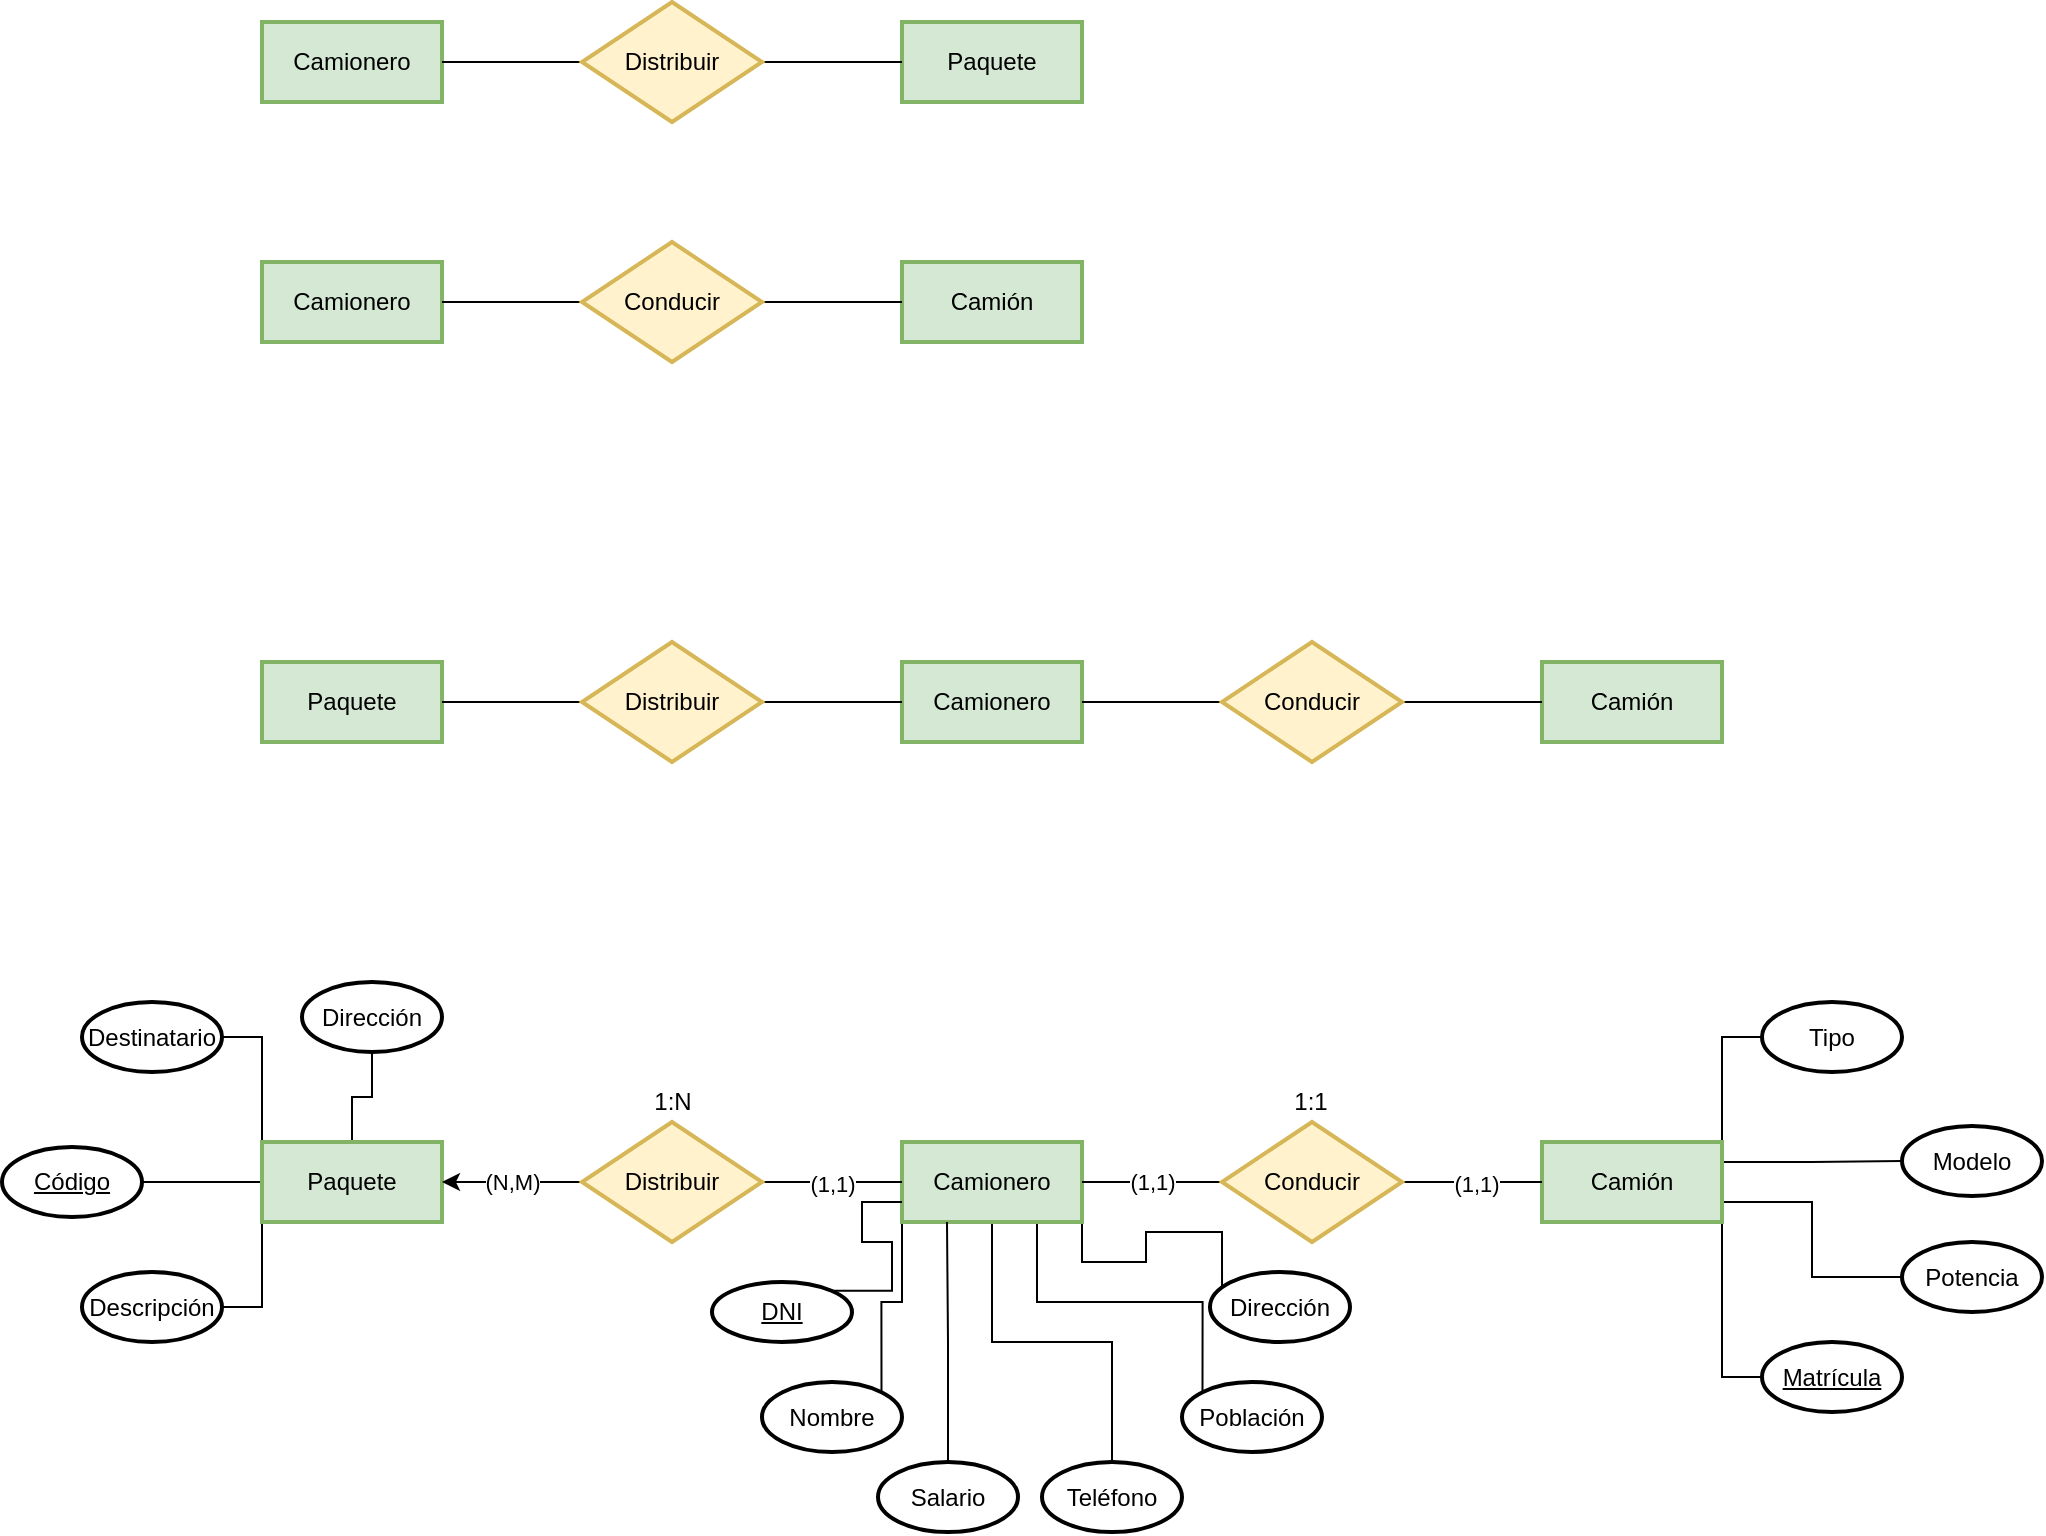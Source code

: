 <mxfile version="20.5.1" type="github">
  <diagram id="-XKuVn8wxQAQQDasz0yF" name="Página-1">
    <mxGraphModel dx="2889" dy="1112" grid="1" gridSize="10" guides="1" tooltips="1" connect="1" arrows="1" fold="1" page="1" pageScale="1" pageWidth="827" pageHeight="1169" math="0" shadow="0">
      <root>
        <mxCell id="0" />
        <mxCell id="1" parent="0" />
        <mxCell id="W7O47I2UpaikeaTK4WXI-1" value="Camionero" style="whiteSpace=wrap;html=1;align=center;fillColor=#d5e8d4;strokeColor=#82b366;strokeWidth=2;" parent="1" vertex="1">
          <mxGeometry x="80" y="120" width="90" height="40" as="geometry" />
        </mxCell>
        <mxCell id="W7O47I2UpaikeaTK4WXI-2" value="Paquete" style="whiteSpace=wrap;html=1;align=center;fillColor=#d5e8d4;strokeColor=#82b366;strokeWidth=2;" parent="1" vertex="1">
          <mxGeometry x="400" y="120" width="90" height="40" as="geometry" />
        </mxCell>
        <mxCell id="W7O47I2UpaikeaTK4WXI-4" style="edgeStyle=orthogonalEdgeStyle;rounded=0;orthogonalLoop=1;jettySize=auto;html=1;exitX=0;exitY=0.5;exitDx=0;exitDy=0;entryX=1;entryY=0.5;entryDx=0;entryDy=0;endArrow=none;endFill=0;" parent="1" source="W7O47I2UpaikeaTK4WXI-3" target="W7O47I2UpaikeaTK4WXI-1" edge="1">
          <mxGeometry relative="1" as="geometry" />
        </mxCell>
        <mxCell id="W7O47I2UpaikeaTK4WXI-5" style="edgeStyle=orthogonalEdgeStyle;rounded=0;orthogonalLoop=1;jettySize=auto;html=1;exitX=1;exitY=0.5;exitDx=0;exitDy=0;entryX=0;entryY=0.5;entryDx=0;entryDy=0;endArrow=none;endFill=0;" parent="1" source="W7O47I2UpaikeaTK4WXI-3" target="W7O47I2UpaikeaTK4WXI-2" edge="1">
          <mxGeometry relative="1" as="geometry" />
        </mxCell>
        <mxCell id="W7O47I2UpaikeaTK4WXI-3" value="Distribuir" style="shape=rhombus;perimeter=rhombusPerimeter;whiteSpace=wrap;html=1;align=center;strokeWidth=2;fillColor=#fff2cc;strokeColor=#d6b656;" parent="1" vertex="1">
          <mxGeometry x="240" y="110" width="90" height="60" as="geometry" />
        </mxCell>
        <mxCell id="W7O47I2UpaikeaTK4WXI-6" value="Camionero" style="whiteSpace=wrap;html=1;align=center;fillColor=#d5e8d4;strokeColor=#82b366;strokeWidth=2;" parent="1" vertex="1">
          <mxGeometry x="80" y="240" width="90" height="40" as="geometry" />
        </mxCell>
        <mxCell id="W7O47I2UpaikeaTK4WXI-7" value="Camión" style="whiteSpace=wrap;html=1;align=center;fillColor=#d5e8d4;strokeColor=#82b366;strokeWidth=2;" parent="1" vertex="1">
          <mxGeometry x="400" y="240" width="90" height="40" as="geometry" />
        </mxCell>
        <mxCell id="W7O47I2UpaikeaTK4WXI-8" style="edgeStyle=orthogonalEdgeStyle;rounded=0;orthogonalLoop=1;jettySize=auto;html=1;exitX=0;exitY=0.5;exitDx=0;exitDy=0;entryX=1;entryY=0.5;entryDx=0;entryDy=0;endArrow=none;endFill=0;" parent="1" source="W7O47I2UpaikeaTK4WXI-10" target="W7O47I2UpaikeaTK4WXI-6" edge="1">
          <mxGeometry relative="1" as="geometry" />
        </mxCell>
        <mxCell id="W7O47I2UpaikeaTK4WXI-9" style="edgeStyle=orthogonalEdgeStyle;rounded=0;orthogonalLoop=1;jettySize=auto;html=1;exitX=1;exitY=0.5;exitDx=0;exitDy=0;entryX=0;entryY=0.5;entryDx=0;entryDy=0;endArrow=none;endFill=0;" parent="1" source="W7O47I2UpaikeaTK4WXI-10" target="W7O47I2UpaikeaTK4WXI-7" edge="1">
          <mxGeometry relative="1" as="geometry" />
        </mxCell>
        <mxCell id="W7O47I2UpaikeaTK4WXI-10" value="Conducir" style="shape=rhombus;perimeter=rhombusPerimeter;whiteSpace=wrap;html=1;align=center;strokeWidth=2;fillColor=#fff2cc;strokeColor=#d6b656;" parent="1" vertex="1">
          <mxGeometry x="240" y="230" width="90" height="60" as="geometry" />
        </mxCell>
        <mxCell id="W7O47I2UpaikeaTK4WXI-11" value="Paquete" style="whiteSpace=wrap;html=1;align=center;fillColor=#d5e8d4;strokeColor=#82b366;strokeWidth=2;" parent="1" vertex="1">
          <mxGeometry x="80" y="440" width="90" height="40" as="geometry" />
        </mxCell>
        <mxCell id="W7O47I2UpaikeaTK4WXI-12" value="Camionero" style="whiteSpace=wrap;html=1;align=center;fillColor=#d5e8d4;strokeColor=#82b366;strokeWidth=2;" parent="1" vertex="1">
          <mxGeometry x="400" y="440" width="90" height="40" as="geometry" />
        </mxCell>
        <mxCell id="W7O47I2UpaikeaTK4WXI-13" style="edgeStyle=orthogonalEdgeStyle;rounded=0;orthogonalLoop=1;jettySize=auto;html=1;exitX=0;exitY=0.5;exitDx=0;exitDy=0;entryX=1;entryY=0.5;entryDx=0;entryDy=0;endArrow=none;endFill=0;" parent="1" source="W7O47I2UpaikeaTK4WXI-15" target="W7O47I2UpaikeaTK4WXI-11" edge="1">
          <mxGeometry relative="1" as="geometry" />
        </mxCell>
        <mxCell id="W7O47I2UpaikeaTK4WXI-14" style="edgeStyle=orthogonalEdgeStyle;rounded=0;orthogonalLoop=1;jettySize=auto;html=1;exitX=1;exitY=0.5;exitDx=0;exitDy=0;entryX=0;entryY=0.5;entryDx=0;entryDy=0;endArrow=none;endFill=0;" parent="1" source="W7O47I2UpaikeaTK4WXI-15" target="W7O47I2UpaikeaTK4WXI-12" edge="1">
          <mxGeometry relative="1" as="geometry" />
        </mxCell>
        <mxCell id="W7O47I2UpaikeaTK4WXI-15" value="Distribuir" style="shape=rhombus;perimeter=rhombusPerimeter;whiteSpace=wrap;html=1;align=center;strokeWidth=2;fillColor=#fff2cc;strokeColor=#d6b656;" parent="1" vertex="1">
          <mxGeometry x="240" y="430" width="90" height="60" as="geometry" />
        </mxCell>
        <mxCell id="W7O47I2UpaikeaTK4WXI-16" value="Camión" style="whiteSpace=wrap;html=1;align=center;fillColor=#d5e8d4;strokeColor=#82b366;strokeWidth=2;" parent="1" vertex="1">
          <mxGeometry x="720" y="440" width="90" height="40" as="geometry" />
        </mxCell>
        <mxCell id="W7O47I2UpaikeaTK4WXI-17" style="edgeStyle=orthogonalEdgeStyle;rounded=0;orthogonalLoop=1;jettySize=auto;html=1;exitX=1;exitY=0.5;exitDx=0;exitDy=0;entryX=0;entryY=0.5;entryDx=0;entryDy=0;endArrow=none;endFill=0;" parent="1" source="W7O47I2UpaikeaTK4WXI-18" target="W7O47I2UpaikeaTK4WXI-16" edge="1">
          <mxGeometry relative="1" as="geometry" />
        </mxCell>
        <mxCell id="W7O47I2UpaikeaTK4WXI-19" style="edgeStyle=orthogonalEdgeStyle;rounded=0;orthogonalLoop=1;jettySize=auto;html=1;exitX=0;exitY=0.5;exitDx=0;exitDy=0;entryX=1;entryY=0.5;entryDx=0;entryDy=0;endArrow=none;endFill=0;" parent="1" source="W7O47I2UpaikeaTK4WXI-18" target="W7O47I2UpaikeaTK4WXI-12" edge="1">
          <mxGeometry relative="1" as="geometry" />
        </mxCell>
        <mxCell id="W7O47I2UpaikeaTK4WXI-18" value="Conducir" style="shape=rhombus;perimeter=rhombusPerimeter;whiteSpace=wrap;html=1;align=center;strokeWidth=2;fillColor=#fff2cc;strokeColor=#d6b656;" parent="1" vertex="1">
          <mxGeometry x="560" y="430" width="90" height="60" as="geometry" />
        </mxCell>
        <mxCell id="W7O47I2UpaikeaTK4WXI-69" style="edgeStyle=orthogonalEdgeStyle;rounded=0;orthogonalLoop=1;jettySize=auto;html=1;exitX=0;exitY=1;exitDx=0;exitDy=0;entryX=1;entryY=0.5;entryDx=0;entryDy=0;endArrow=none;endFill=0;" parent="1" source="W7O47I2UpaikeaTK4WXI-20" target="W7O47I2UpaikeaTK4WXI-65" edge="1">
          <mxGeometry relative="1" as="geometry" />
        </mxCell>
        <mxCell id="W7O47I2UpaikeaTK4WXI-70" style="edgeStyle=orthogonalEdgeStyle;rounded=0;orthogonalLoop=1;jettySize=auto;html=1;exitX=0;exitY=0.5;exitDx=0;exitDy=0;entryX=1;entryY=0.5;entryDx=0;entryDy=0;endArrow=none;endFill=0;" parent="1" source="W7O47I2UpaikeaTK4WXI-20" target="W7O47I2UpaikeaTK4WXI-66" edge="1">
          <mxGeometry relative="1" as="geometry" />
        </mxCell>
        <mxCell id="W7O47I2UpaikeaTK4WXI-71" style="edgeStyle=orthogonalEdgeStyle;rounded=0;orthogonalLoop=1;jettySize=auto;html=1;exitX=0;exitY=0;exitDx=0;exitDy=0;entryX=1;entryY=0.5;entryDx=0;entryDy=0;endArrow=none;endFill=0;" parent="1" source="W7O47I2UpaikeaTK4WXI-20" target="W7O47I2UpaikeaTK4WXI-67" edge="1">
          <mxGeometry relative="1" as="geometry" />
        </mxCell>
        <mxCell id="EpX7aEq_GS1WNeSvcHuL-1" style="edgeStyle=orthogonalEdgeStyle;rounded=0;orthogonalLoop=1;jettySize=auto;html=1;exitX=0.5;exitY=0;exitDx=0;exitDy=0;entryX=0.5;entryY=1;entryDx=0;entryDy=0;endArrow=none;endFill=0;" edge="1" parent="1" source="W7O47I2UpaikeaTK4WXI-20" target="W7O47I2UpaikeaTK4WXI-64">
          <mxGeometry relative="1" as="geometry" />
        </mxCell>
        <mxCell id="W7O47I2UpaikeaTK4WXI-20" value="Paquete" style="whiteSpace=wrap;html=1;align=center;fillColor=#d5e8d4;strokeColor=#82b366;strokeWidth=2;" parent="1" vertex="1">
          <mxGeometry x="80" y="680" width="90" height="40" as="geometry" />
        </mxCell>
        <mxCell id="W7O47I2UpaikeaTK4WXI-58" style="edgeStyle=orthogonalEdgeStyle;rounded=0;orthogonalLoop=1;jettySize=auto;html=1;exitX=1;exitY=1;exitDx=0;exitDy=0;entryX=0.086;entryY=0.429;entryDx=0;entryDy=0;entryPerimeter=0;endArrow=none;endFill=0;" parent="1" source="W7O47I2UpaikeaTK4WXI-21" target="W7O47I2UpaikeaTK4WXI-55" edge="1">
          <mxGeometry relative="1" as="geometry" />
        </mxCell>
        <mxCell id="W7O47I2UpaikeaTK4WXI-59" style="edgeStyle=orthogonalEdgeStyle;rounded=0;orthogonalLoop=1;jettySize=auto;html=1;exitX=0.75;exitY=1;exitDx=0;exitDy=0;entryX=0;entryY=0;entryDx=0;entryDy=0;endArrow=none;endFill=0;" parent="1" source="W7O47I2UpaikeaTK4WXI-21" target="W7O47I2UpaikeaTK4WXI-56" edge="1">
          <mxGeometry relative="1" as="geometry" />
        </mxCell>
        <mxCell id="W7O47I2UpaikeaTK4WXI-60" style="edgeStyle=orthogonalEdgeStyle;rounded=0;orthogonalLoop=1;jettySize=auto;html=1;exitX=0.5;exitY=1;exitDx=0;exitDy=0;endArrow=none;endFill=0;" parent="1" source="W7O47I2UpaikeaTK4WXI-21" target="W7O47I2UpaikeaTK4WXI-54" edge="1">
          <mxGeometry relative="1" as="geometry" />
        </mxCell>
        <mxCell id="W7O47I2UpaikeaTK4WXI-62" style="edgeStyle=orthogonalEdgeStyle;rounded=0;orthogonalLoop=1;jettySize=auto;html=1;exitX=0;exitY=1;exitDx=0;exitDy=0;entryX=1;entryY=0;entryDx=0;entryDy=0;endArrow=none;endFill=0;" parent="1" source="W7O47I2UpaikeaTK4WXI-21" target="W7O47I2UpaikeaTK4WXI-52" edge="1">
          <mxGeometry relative="1" as="geometry" />
        </mxCell>
        <mxCell id="W7O47I2UpaikeaTK4WXI-21" value="Camionero" style="whiteSpace=wrap;html=1;align=center;fillColor=#d5e8d4;strokeColor=#82b366;strokeWidth=2;" parent="1" vertex="1">
          <mxGeometry x="400" y="680" width="90" height="40" as="geometry" />
        </mxCell>
        <mxCell id="W7O47I2UpaikeaTK4WXI-22" style="edgeStyle=orthogonalEdgeStyle;rounded=0;orthogonalLoop=1;jettySize=auto;html=1;exitX=0;exitY=0.5;exitDx=0;exitDy=0;entryX=1;entryY=0.5;entryDx=0;entryDy=0;endArrow=classic;endFill=1;" parent="1" source="W7O47I2UpaikeaTK4WXI-24" target="W7O47I2UpaikeaTK4WXI-20" edge="1">
          <mxGeometry relative="1" as="geometry" />
        </mxCell>
        <mxCell id="W7O47I2UpaikeaTK4WXI-30" value="(N,M)" style="edgeLabel;html=1;align=center;verticalAlign=middle;resizable=0;points=[];" parent="W7O47I2UpaikeaTK4WXI-22" vertex="1" connectable="0">
          <mxGeometry x="-0.068" relative="1" as="geometry">
            <mxPoint x="-3" as="offset" />
          </mxGeometry>
        </mxCell>
        <mxCell id="W7O47I2UpaikeaTK4WXI-23" style="edgeStyle=orthogonalEdgeStyle;rounded=0;orthogonalLoop=1;jettySize=auto;html=1;exitX=1;exitY=0.5;exitDx=0;exitDy=0;entryX=0;entryY=0.5;entryDx=0;entryDy=0;endArrow=none;endFill=0;" parent="1" source="W7O47I2UpaikeaTK4WXI-24" target="W7O47I2UpaikeaTK4WXI-21" edge="1">
          <mxGeometry relative="1" as="geometry" />
        </mxCell>
        <mxCell id="W7O47I2UpaikeaTK4WXI-29" value="(1,1)" style="edgeLabel;html=1;align=center;verticalAlign=middle;resizable=0;points=[];" parent="W7O47I2UpaikeaTK4WXI-23" vertex="1" connectable="0">
          <mxGeometry x="0.088" y="-1" relative="1" as="geometry">
            <mxPoint x="-3" as="offset" />
          </mxGeometry>
        </mxCell>
        <mxCell id="W7O47I2UpaikeaTK4WXI-24" value="Distribuir" style="shape=rhombus;perimeter=rhombusPerimeter;whiteSpace=wrap;html=1;align=center;strokeWidth=2;fillColor=#fff2cc;strokeColor=#d6b656;" parent="1" vertex="1">
          <mxGeometry x="240" y="670" width="90" height="60" as="geometry" />
        </mxCell>
        <mxCell id="W7O47I2UpaikeaTK4WXI-77" style="edgeStyle=orthogonalEdgeStyle;rounded=0;orthogonalLoop=1;jettySize=auto;html=1;exitX=1;exitY=1;exitDx=0;exitDy=0;entryX=0;entryY=0.5;entryDx=0;entryDy=0;endArrow=none;endFill=0;" parent="1" source="W7O47I2UpaikeaTK4WXI-25" target="W7O47I2UpaikeaTK4WXI-73" edge="1">
          <mxGeometry relative="1" as="geometry" />
        </mxCell>
        <mxCell id="W7O47I2UpaikeaTK4WXI-78" style="edgeStyle=orthogonalEdgeStyle;rounded=0;orthogonalLoop=1;jettySize=auto;html=1;exitX=1;exitY=0.75;exitDx=0;exitDy=0;entryX=0;entryY=0.5;entryDx=0;entryDy=0;endArrow=none;endFill=0;" parent="1" source="W7O47I2UpaikeaTK4WXI-25" target="W7O47I2UpaikeaTK4WXI-75" edge="1">
          <mxGeometry relative="1" as="geometry" />
        </mxCell>
        <mxCell id="W7O47I2UpaikeaTK4WXI-79" style="edgeStyle=orthogonalEdgeStyle;rounded=0;orthogonalLoop=1;jettySize=auto;html=1;exitX=1;exitY=0.25;exitDx=0;exitDy=0;entryX=0;entryY=0.5;entryDx=0;entryDy=0;endArrow=none;endFill=0;" parent="1" source="W7O47I2UpaikeaTK4WXI-25" target="W7O47I2UpaikeaTK4WXI-76" edge="1">
          <mxGeometry relative="1" as="geometry" />
        </mxCell>
        <mxCell id="W7O47I2UpaikeaTK4WXI-80" style="edgeStyle=orthogonalEdgeStyle;rounded=0;orthogonalLoop=1;jettySize=auto;html=1;exitX=1;exitY=0;exitDx=0;exitDy=0;entryX=0;entryY=0.5;entryDx=0;entryDy=0;endArrow=none;endFill=0;" parent="1" source="W7O47I2UpaikeaTK4WXI-25" target="W7O47I2UpaikeaTK4WXI-74" edge="1">
          <mxGeometry relative="1" as="geometry" />
        </mxCell>
        <mxCell id="W7O47I2UpaikeaTK4WXI-25" value="Camión" style="whiteSpace=wrap;html=1;align=center;fillColor=#d5e8d4;strokeColor=#82b366;strokeWidth=2;" parent="1" vertex="1">
          <mxGeometry x="720" y="680" width="90" height="40" as="geometry" />
        </mxCell>
        <mxCell id="W7O47I2UpaikeaTK4WXI-26" style="edgeStyle=orthogonalEdgeStyle;rounded=0;orthogonalLoop=1;jettySize=auto;html=1;exitX=1;exitY=0.5;exitDx=0;exitDy=0;entryX=0;entryY=0.5;entryDx=0;entryDy=0;endArrow=none;endFill=0;" parent="1" source="W7O47I2UpaikeaTK4WXI-28" target="W7O47I2UpaikeaTK4WXI-25" edge="1">
          <mxGeometry relative="1" as="geometry" />
        </mxCell>
        <mxCell id="W7O47I2UpaikeaTK4WXI-32" value="(1,1)" style="edgeLabel;html=1;align=center;verticalAlign=middle;resizable=0;points=[];" parent="W7O47I2UpaikeaTK4WXI-26" vertex="1" connectable="0">
          <mxGeometry x="0.046" y="-1" relative="1" as="geometry">
            <mxPoint as="offset" />
          </mxGeometry>
        </mxCell>
        <mxCell id="W7O47I2UpaikeaTK4WXI-27" style="edgeStyle=orthogonalEdgeStyle;rounded=0;orthogonalLoop=1;jettySize=auto;html=1;exitX=0;exitY=0.5;exitDx=0;exitDy=0;entryX=1;entryY=0.5;entryDx=0;entryDy=0;endArrow=none;endFill=0;" parent="1" source="W7O47I2UpaikeaTK4WXI-28" target="W7O47I2UpaikeaTK4WXI-21" edge="1">
          <mxGeometry relative="1" as="geometry" />
        </mxCell>
        <mxCell id="W7O47I2UpaikeaTK4WXI-33" value="(1,1)" style="edgeLabel;html=1;align=center;verticalAlign=middle;resizable=0;points=[];" parent="W7O47I2UpaikeaTK4WXI-27" vertex="1" connectable="0">
          <mxGeometry x="-0.086" y="1" relative="1" as="geometry">
            <mxPoint x="-3" y="-1" as="offset" />
          </mxGeometry>
        </mxCell>
        <mxCell id="W7O47I2UpaikeaTK4WXI-28" value="Conducir" style="shape=rhombus;perimeter=rhombusPerimeter;whiteSpace=wrap;html=1;align=center;strokeWidth=2;fillColor=#fff2cc;strokeColor=#d6b656;" parent="1" vertex="1">
          <mxGeometry x="560" y="670" width="90" height="60" as="geometry" />
        </mxCell>
        <mxCell id="W7O47I2UpaikeaTK4WXI-36" value="&lt;div&gt;1:1&lt;/div&gt;" style="text;html=1;align=center;verticalAlign=middle;resizable=0;points=[];autosize=1;strokeColor=none;fillColor=none;" parent="1" vertex="1">
          <mxGeometry x="584" y="645" width="40" height="30" as="geometry" />
        </mxCell>
        <mxCell id="W7O47I2UpaikeaTK4WXI-37" value="1:N" style="text;html=1;align=center;verticalAlign=middle;resizable=0;points=[];autosize=1;strokeColor=none;fillColor=none;" parent="1" vertex="1">
          <mxGeometry x="265" y="645" width="40" height="30" as="geometry" />
        </mxCell>
        <mxCell id="W7O47I2UpaikeaTK4WXI-63" style="edgeStyle=orthogonalEdgeStyle;rounded=0;orthogonalLoop=1;jettySize=auto;html=1;exitX=1;exitY=0;exitDx=0;exitDy=0;entryX=0;entryY=0.75;entryDx=0;entryDy=0;endArrow=none;endFill=0;" parent="1" source="W7O47I2UpaikeaTK4WXI-39" target="W7O47I2UpaikeaTK4WXI-21" edge="1">
          <mxGeometry relative="1" as="geometry" />
        </mxCell>
        <mxCell id="W7O47I2UpaikeaTK4WXI-39" value="DNI" style="ellipse;whiteSpace=wrap;html=1;align=center;fontStyle=4;strokeWidth=2;fillColor=#FFFFFF;strokeColor=#000000;" parent="1" vertex="1">
          <mxGeometry x="305" y="750" width="70" height="30" as="geometry" />
        </mxCell>
        <mxCell id="W7O47I2UpaikeaTK4WXI-52" value="Nombre" style="ellipse;whiteSpace=wrap;html=1;align=center;strokeColor=#000000;strokeWidth=2;fillColor=#FFFFFF;" parent="1" vertex="1">
          <mxGeometry x="330" y="800" width="70" height="35" as="geometry" />
        </mxCell>
        <mxCell id="W7O47I2UpaikeaTK4WXI-54" value="Teléfono" style="ellipse;whiteSpace=wrap;html=1;align=center;strokeColor=#000000;strokeWidth=2;fillColor=#FFFFFF;" parent="1" vertex="1">
          <mxGeometry x="470" y="840" width="70" height="35" as="geometry" />
        </mxCell>
        <mxCell id="W7O47I2UpaikeaTK4WXI-55" value="Dirección" style="ellipse;whiteSpace=wrap;html=1;align=center;strokeColor=#000000;strokeWidth=2;fillColor=#FFFFFF;" parent="1" vertex="1">
          <mxGeometry x="554" y="745" width="70" height="35" as="geometry" />
        </mxCell>
        <mxCell id="W7O47I2UpaikeaTK4WXI-56" value="Población" style="ellipse;whiteSpace=wrap;html=1;align=center;strokeColor=#000000;strokeWidth=2;fillColor=#FFFFFF;" parent="1" vertex="1">
          <mxGeometry x="540" y="800" width="70" height="35" as="geometry" />
        </mxCell>
        <mxCell id="W7O47I2UpaikeaTK4WXI-61" style="edgeStyle=orthogonalEdgeStyle;rounded=0;orthogonalLoop=1;jettySize=auto;html=1;exitX=0.5;exitY=0;exitDx=0;exitDy=0;entryX=0.25;entryY=1;entryDx=0;entryDy=0;endArrow=none;endFill=0;" parent="1" source="W7O47I2UpaikeaTK4WXI-57" target="W7O47I2UpaikeaTK4WXI-21" edge="1">
          <mxGeometry relative="1" as="geometry" />
        </mxCell>
        <mxCell id="W7O47I2UpaikeaTK4WXI-57" value="Salario" style="ellipse;whiteSpace=wrap;html=1;align=center;strokeColor=#000000;strokeWidth=2;fillColor=#FFFFFF;" parent="1" vertex="1">
          <mxGeometry x="388" y="840" width="70" height="35" as="geometry" />
        </mxCell>
        <mxCell id="W7O47I2UpaikeaTK4WXI-64" value="Dirección" style="ellipse;whiteSpace=wrap;html=1;align=center;strokeColor=#000000;strokeWidth=2;fillColor=#FFFFFF;" parent="1" vertex="1">
          <mxGeometry x="100" y="600" width="70" height="35" as="geometry" />
        </mxCell>
        <mxCell id="W7O47I2UpaikeaTK4WXI-65" value="Descripción" style="ellipse;whiteSpace=wrap;html=1;align=center;strokeColor=#000000;strokeWidth=2;fillColor=#FFFFFF;" parent="1" vertex="1">
          <mxGeometry x="-10" y="745" width="70" height="35" as="geometry" />
        </mxCell>
        <mxCell id="W7O47I2UpaikeaTK4WXI-66" value="Código" style="ellipse;whiteSpace=wrap;html=1;align=center;strokeColor=#000000;strokeWidth=2;fillColor=#FFFFFF;fontStyle=4" parent="1" vertex="1">
          <mxGeometry x="-50" y="682.5" width="70" height="35" as="geometry" />
        </mxCell>
        <mxCell id="W7O47I2UpaikeaTK4WXI-67" value="Destinatario" style="ellipse;whiteSpace=wrap;html=1;align=center;strokeColor=#000000;strokeWidth=2;fillColor=#FFFFFF;" parent="1" vertex="1">
          <mxGeometry x="-10" y="610" width="70" height="35" as="geometry" />
        </mxCell>
        <mxCell id="W7O47I2UpaikeaTK4WXI-73" value="&lt;u&gt;Matrícula&lt;/u&gt;" style="ellipse;whiteSpace=wrap;html=1;align=center;strokeColor=#000000;strokeWidth=2;fillColor=#FFFFFF;" parent="1" vertex="1">
          <mxGeometry x="830" y="780" width="70" height="35" as="geometry" />
        </mxCell>
        <mxCell id="W7O47I2UpaikeaTK4WXI-74" value="Tipo" style="ellipse;whiteSpace=wrap;html=1;align=center;strokeColor=#000000;strokeWidth=2;fillColor=#FFFFFF;" parent="1" vertex="1">
          <mxGeometry x="830" y="610" width="70" height="35" as="geometry" />
        </mxCell>
        <mxCell id="W7O47I2UpaikeaTK4WXI-75" value="Potencia" style="ellipse;whiteSpace=wrap;html=1;align=center;strokeColor=#000000;strokeWidth=2;fillColor=#FFFFFF;" parent="1" vertex="1">
          <mxGeometry x="900" y="730" width="70" height="35" as="geometry" />
        </mxCell>
        <mxCell id="W7O47I2UpaikeaTK4WXI-76" value="Modelo" style="ellipse;whiteSpace=wrap;html=1;align=center;strokeColor=#000000;strokeWidth=2;fillColor=#FFFFFF;" parent="1" vertex="1">
          <mxGeometry x="900" y="672" width="70" height="35" as="geometry" />
        </mxCell>
      </root>
    </mxGraphModel>
  </diagram>
</mxfile>
